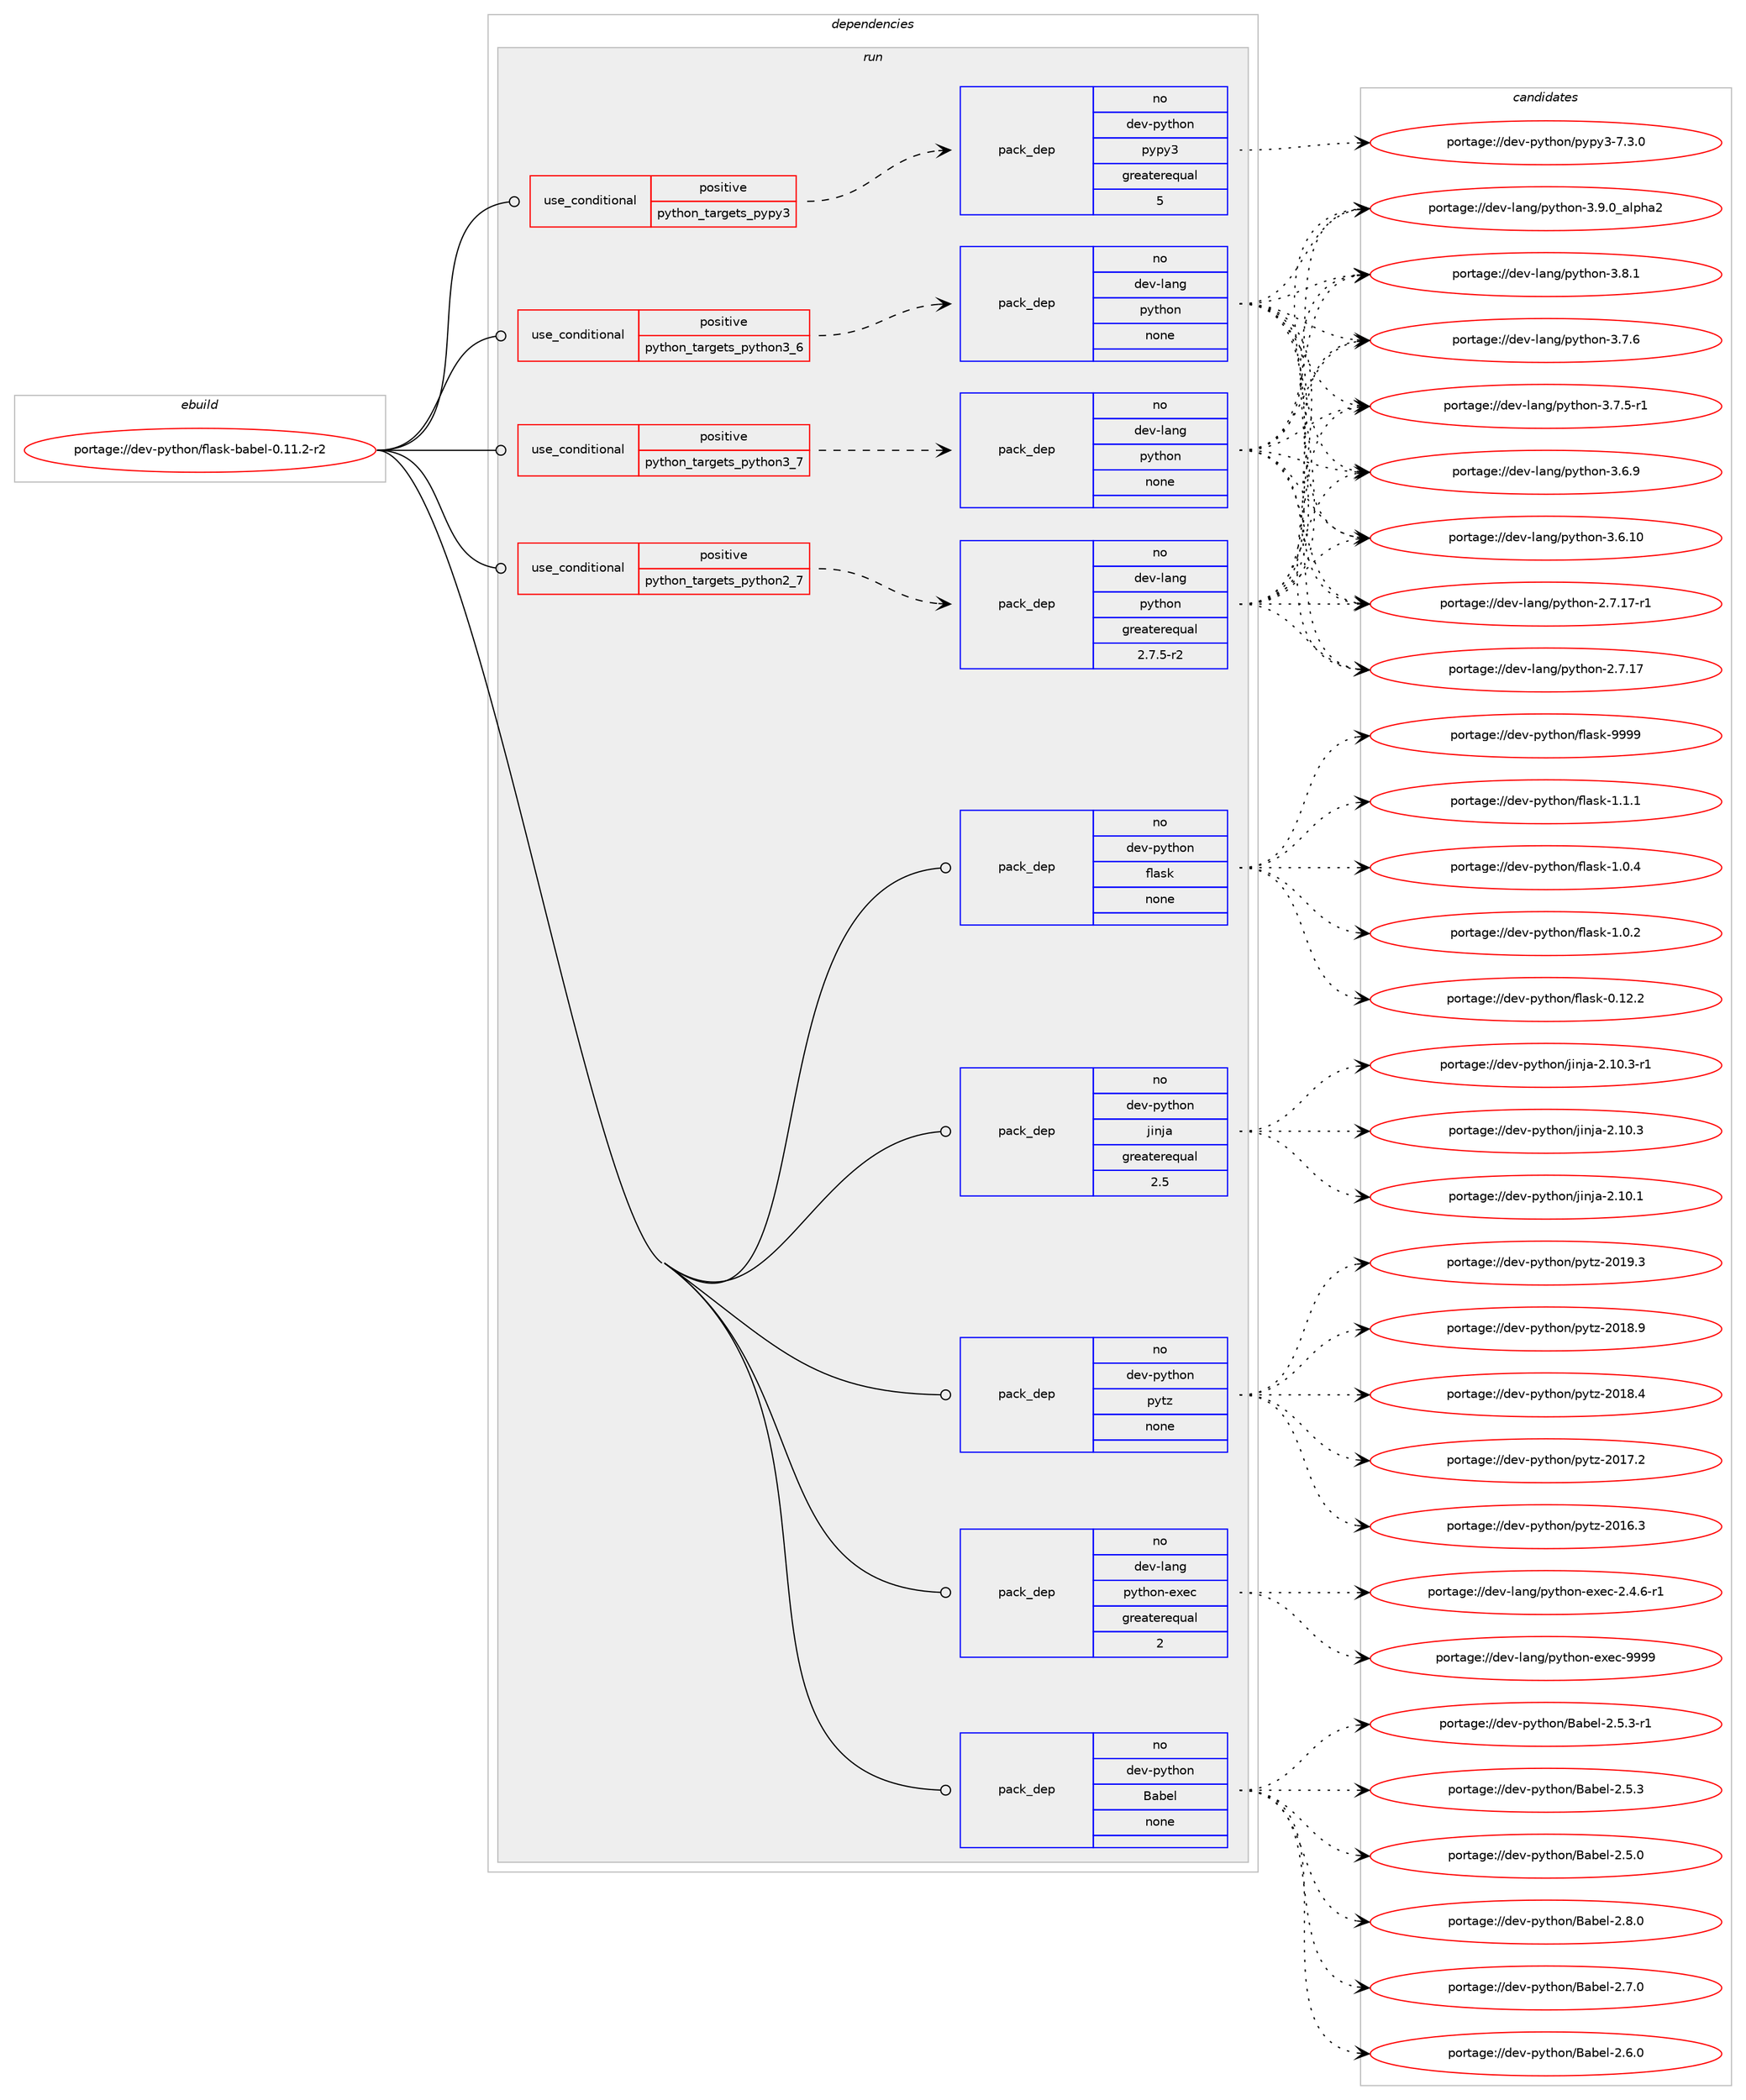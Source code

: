 digraph prolog {

# *************
# Graph options
# *************

newrank=true;
concentrate=true;
compound=true;
graph [rankdir=LR,fontname=Helvetica,fontsize=10,ranksep=1.5];#, ranksep=2.5, nodesep=0.2];
edge  [arrowhead=vee];
node  [fontname=Helvetica,fontsize=10];

# **********
# The ebuild
# **********

subgraph cluster_leftcol {
color=gray;
label=<<i>ebuild</i>>;
id [label="portage://dev-python/flask-babel-0.11.2-r2", color=red, width=4, href="../dev-python/flask-babel-0.11.2-r2.svg"];
}

# ****************
# The dependencies
# ****************

subgraph cluster_midcol {
color=gray;
label=<<i>dependencies</i>>;
subgraph cluster_compile {
fillcolor="#eeeeee";
style=filled;
label=<<i>compile</i>>;
}
subgraph cluster_compileandrun {
fillcolor="#eeeeee";
style=filled;
label=<<i>compile and run</i>>;
}
subgraph cluster_run {
fillcolor="#eeeeee";
style=filled;
label=<<i>run</i>>;
subgraph cond115909 {
dependency460988 [label=<<TABLE BORDER="0" CELLBORDER="1" CELLSPACING="0" CELLPADDING="4"><TR><TD ROWSPAN="3" CELLPADDING="10">use_conditional</TD></TR><TR><TD>positive</TD></TR><TR><TD>python_targets_pypy3</TD></TR></TABLE>>, shape=none, color=red];
subgraph pack340089 {
dependency460989 [label=<<TABLE BORDER="0" CELLBORDER="1" CELLSPACING="0" CELLPADDING="4" WIDTH="220"><TR><TD ROWSPAN="6" CELLPADDING="30">pack_dep</TD></TR><TR><TD WIDTH="110">no</TD></TR><TR><TD>dev-python</TD></TR><TR><TD>pypy3</TD></TR><TR><TD>greaterequal</TD></TR><TR><TD>5</TD></TR></TABLE>>, shape=none, color=blue];
}
dependency460988:e -> dependency460989:w [weight=20,style="dashed",arrowhead="vee"];
}
id:e -> dependency460988:w [weight=20,style="solid",arrowhead="odot"];
subgraph cond115910 {
dependency460990 [label=<<TABLE BORDER="0" CELLBORDER="1" CELLSPACING="0" CELLPADDING="4"><TR><TD ROWSPAN="3" CELLPADDING="10">use_conditional</TD></TR><TR><TD>positive</TD></TR><TR><TD>python_targets_python2_7</TD></TR></TABLE>>, shape=none, color=red];
subgraph pack340090 {
dependency460991 [label=<<TABLE BORDER="0" CELLBORDER="1" CELLSPACING="0" CELLPADDING="4" WIDTH="220"><TR><TD ROWSPAN="6" CELLPADDING="30">pack_dep</TD></TR><TR><TD WIDTH="110">no</TD></TR><TR><TD>dev-lang</TD></TR><TR><TD>python</TD></TR><TR><TD>greaterequal</TD></TR><TR><TD>2.7.5-r2</TD></TR></TABLE>>, shape=none, color=blue];
}
dependency460990:e -> dependency460991:w [weight=20,style="dashed",arrowhead="vee"];
}
id:e -> dependency460990:w [weight=20,style="solid",arrowhead="odot"];
subgraph cond115911 {
dependency460992 [label=<<TABLE BORDER="0" CELLBORDER="1" CELLSPACING="0" CELLPADDING="4"><TR><TD ROWSPAN="3" CELLPADDING="10">use_conditional</TD></TR><TR><TD>positive</TD></TR><TR><TD>python_targets_python3_6</TD></TR></TABLE>>, shape=none, color=red];
subgraph pack340091 {
dependency460993 [label=<<TABLE BORDER="0" CELLBORDER="1" CELLSPACING="0" CELLPADDING="4" WIDTH="220"><TR><TD ROWSPAN="6" CELLPADDING="30">pack_dep</TD></TR><TR><TD WIDTH="110">no</TD></TR><TR><TD>dev-lang</TD></TR><TR><TD>python</TD></TR><TR><TD>none</TD></TR><TR><TD></TD></TR></TABLE>>, shape=none, color=blue];
}
dependency460992:e -> dependency460993:w [weight=20,style="dashed",arrowhead="vee"];
}
id:e -> dependency460992:w [weight=20,style="solid",arrowhead="odot"];
subgraph cond115912 {
dependency460994 [label=<<TABLE BORDER="0" CELLBORDER="1" CELLSPACING="0" CELLPADDING="4"><TR><TD ROWSPAN="3" CELLPADDING="10">use_conditional</TD></TR><TR><TD>positive</TD></TR><TR><TD>python_targets_python3_7</TD></TR></TABLE>>, shape=none, color=red];
subgraph pack340092 {
dependency460995 [label=<<TABLE BORDER="0" CELLBORDER="1" CELLSPACING="0" CELLPADDING="4" WIDTH="220"><TR><TD ROWSPAN="6" CELLPADDING="30">pack_dep</TD></TR><TR><TD WIDTH="110">no</TD></TR><TR><TD>dev-lang</TD></TR><TR><TD>python</TD></TR><TR><TD>none</TD></TR><TR><TD></TD></TR></TABLE>>, shape=none, color=blue];
}
dependency460994:e -> dependency460995:w [weight=20,style="dashed",arrowhead="vee"];
}
id:e -> dependency460994:w [weight=20,style="solid",arrowhead="odot"];
subgraph pack340093 {
dependency460996 [label=<<TABLE BORDER="0" CELLBORDER="1" CELLSPACING="0" CELLPADDING="4" WIDTH="220"><TR><TD ROWSPAN="6" CELLPADDING="30">pack_dep</TD></TR><TR><TD WIDTH="110">no</TD></TR><TR><TD>dev-lang</TD></TR><TR><TD>python-exec</TD></TR><TR><TD>greaterequal</TD></TR><TR><TD>2</TD></TR></TABLE>>, shape=none, color=blue];
}
id:e -> dependency460996:w [weight=20,style="solid",arrowhead="odot"];
subgraph pack340094 {
dependency460997 [label=<<TABLE BORDER="0" CELLBORDER="1" CELLSPACING="0" CELLPADDING="4" WIDTH="220"><TR><TD ROWSPAN="6" CELLPADDING="30">pack_dep</TD></TR><TR><TD WIDTH="110">no</TD></TR><TR><TD>dev-python</TD></TR><TR><TD>Babel</TD></TR><TR><TD>none</TD></TR><TR><TD></TD></TR></TABLE>>, shape=none, color=blue];
}
id:e -> dependency460997:w [weight=20,style="solid",arrowhead="odot"];
subgraph pack340095 {
dependency460998 [label=<<TABLE BORDER="0" CELLBORDER="1" CELLSPACING="0" CELLPADDING="4" WIDTH="220"><TR><TD ROWSPAN="6" CELLPADDING="30">pack_dep</TD></TR><TR><TD WIDTH="110">no</TD></TR><TR><TD>dev-python</TD></TR><TR><TD>flask</TD></TR><TR><TD>none</TD></TR><TR><TD></TD></TR></TABLE>>, shape=none, color=blue];
}
id:e -> dependency460998:w [weight=20,style="solid",arrowhead="odot"];
subgraph pack340096 {
dependency460999 [label=<<TABLE BORDER="0" CELLBORDER="1" CELLSPACING="0" CELLPADDING="4" WIDTH="220"><TR><TD ROWSPAN="6" CELLPADDING="30">pack_dep</TD></TR><TR><TD WIDTH="110">no</TD></TR><TR><TD>dev-python</TD></TR><TR><TD>jinja</TD></TR><TR><TD>greaterequal</TD></TR><TR><TD>2.5</TD></TR></TABLE>>, shape=none, color=blue];
}
id:e -> dependency460999:w [weight=20,style="solid",arrowhead="odot"];
subgraph pack340097 {
dependency461000 [label=<<TABLE BORDER="0" CELLBORDER="1" CELLSPACING="0" CELLPADDING="4" WIDTH="220"><TR><TD ROWSPAN="6" CELLPADDING="30">pack_dep</TD></TR><TR><TD WIDTH="110">no</TD></TR><TR><TD>dev-python</TD></TR><TR><TD>pytz</TD></TR><TR><TD>none</TD></TR><TR><TD></TD></TR></TABLE>>, shape=none, color=blue];
}
id:e -> dependency461000:w [weight=20,style="solid",arrowhead="odot"];
}
}

# **************
# The candidates
# **************

subgraph cluster_choices {
rank=same;
color=gray;
label=<<i>candidates</i>>;

subgraph choice340089 {
color=black;
nodesep=1;
choice100101118451121211161041111104711212111212151455546514648 [label="portage://dev-python/pypy3-7.3.0", color=red, width=4,href="../dev-python/pypy3-7.3.0.svg"];
dependency460989:e -> choice100101118451121211161041111104711212111212151455546514648:w [style=dotted,weight="100"];
}
subgraph choice340090 {
color=black;
nodesep=1;
choice10010111845108971101034711212111610411111045514657464895971081121049750 [label="portage://dev-lang/python-3.9.0_alpha2", color=red, width=4,href="../dev-lang/python-3.9.0_alpha2.svg"];
choice100101118451089711010347112121116104111110455146564649 [label="portage://dev-lang/python-3.8.1", color=red, width=4,href="../dev-lang/python-3.8.1.svg"];
choice100101118451089711010347112121116104111110455146554654 [label="portage://dev-lang/python-3.7.6", color=red, width=4,href="../dev-lang/python-3.7.6.svg"];
choice1001011184510897110103471121211161041111104551465546534511449 [label="portage://dev-lang/python-3.7.5-r1", color=red, width=4,href="../dev-lang/python-3.7.5-r1.svg"];
choice100101118451089711010347112121116104111110455146544657 [label="portage://dev-lang/python-3.6.9", color=red, width=4,href="../dev-lang/python-3.6.9.svg"];
choice10010111845108971101034711212111610411111045514654464948 [label="portage://dev-lang/python-3.6.10", color=red, width=4,href="../dev-lang/python-3.6.10.svg"];
choice100101118451089711010347112121116104111110455046554649554511449 [label="portage://dev-lang/python-2.7.17-r1", color=red, width=4,href="../dev-lang/python-2.7.17-r1.svg"];
choice10010111845108971101034711212111610411111045504655464955 [label="portage://dev-lang/python-2.7.17", color=red, width=4,href="../dev-lang/python-2.7.17.svg"];
dependency460991:e -> choice10010111845108971101034711212111610411111045514657464895971081121049750:w [style=dotted,weight="100"];
dependency460991:e -> choice100101118451089711010347112121116104111110455146564649:w [style=dotted,weight="100"];
dependency460991:e -> choice100101118451089711010347112121116104111110455146554654:w [style=dotted,weight="100"];
dependency460991:e -> choice1001011184510897110103471121211161041111104551465546534511449:w [style=dotted,weight="100"];
dependency460991:e -> choice100101118451089711010347112121116104111110455146544657:w [style=dotted,weight="100"];
dependency460991:e -> choice10010111845108971101034711212111610411111045514654464948:w [style=dotted,weight="100"];
dependency460991:e -> choice100101118451089711010347112121116104111110455046554649554511449:w [style=dotted,weight="100"];
dependency460991:e -> choice10010111845108971101034711212111610411111045504655464955:w [style=dotted,weight="100"];
}
subgraph choice340091 {
color=black;
nodesep=1;
choice10010111845108971101034711212111610411111045514657464895971081121049750 [label="portage://dev-lang/python-3.9.0_alpha2", color=red, width=4,href="../dev-lang/python-3.9.0_alpha2.svg"];
choice100101118451089711010347112121116104111110455146564649 [label="portage://dev-lang/python-3.8.1", color=red, width=4,href="../dev-lang/python-3.8.1.svg"];
choice100101118451089711010347112121116104111110455146554654 [label="portage://dev-lang/python-3.7.6", color=red, width=4,href="../dev-lang/python-3.7.6.svg"];
choice1001011184510897110103471121211161041111104551465546534511449 [label="portage://dev-lang/python-3.7.5-r1", color=red, width=4,href="../dev-lang/python-3.7.5-r1.svg"];
choice100101118451089711010347112121116104111110455146544657 [label="portage://dev-lang/python-3.6.9", color=red, width=4,href="../dev-lang/python-3.6.9.svg"];
choice10010111845108971101034711212111610411111045514654464948 [label="portage://dev-lang/python-3.6.10", color=red, width=4,href="../dev-lang/python-3.6.10.svg"];
choice100101118451089711010347112121116104111110455046554649554511449 [label="portage://dev-lang/python-2.7.17-r1", color=red, width=4,href="../dev-lang/python-2.7.17-r1.svg"];
choice10010111845108971101034711212111610411111045504655464955 [label="portage://dev-lang/python-2.7.17", color=red, width=4,href="../dev-lang/python-2.7.17.svg"];
dependency460993:e -> choice10010111845108971101034711212111610411111045514657464895971081121049750:w [style=dotted,weight="100"];
dependency460993:e -> choice100101118451089711010347112121116104111110455146564649:w [style=dotted,weight="100"];
dependency460993:e -> choice100101118451089711010347112121116104111110455146554654:w [style=dotted,weight="100"];
dependency460993:e -> choice1001011184510897110103471121211161041111104551465546534511449:w [style=dotted,weight="100"];
dependency460993:e -> choice100101118451089711010347112121116104111110455146544657:w [style=dotted,weight="100"];
dependency460993:e -> choice10010111845108971101034711212111610411111045514654464948:w [style=dotted,weight="100"];
dependency460993:e -> choice100101118451089711010347112121116104111110455046554649554511449:w [style=dotted,weight="100"];
dependency460993:e -> choice10010111845108971101034711212111610411111045504655464955:w [style=dotted,weight="100"];
}
subgraph choice340092 {
color=black;
nodesep=1;
choice10010111845108971101034711212111610411111045514657464895971081121049750 [label="portage://dev-lang/python-3.9.0_alpha2", color=red, width=4,href="../dev-lang/python-3.9.0_alpha2.svg"];
choice100101118451089711010347112121116104111110455146564649 [label="portage://dev-lang/python-3.8.1", color=red, width=4,href="../dev-lang/python-3.8.1.svg"];
choice100101118451089711010347112121116104111110455146554654 [label="portage://dev-lang/python-3.7.6", color=red, width=4,href="../dev-lang/python-3.7.6.svg"];
choice1001011184510897110103471121211161041111104551465546534511449 [label="portage://dev-lang/python-3.7.5-r1", color=red, width=4,href="../dev-lang/python-3.7.5-r1.svg"];
choice100101118451089711010347112121116104111110455146544657 [label="portage://dev-lang/python-3.6.9", color=red, width=4,href="../dev-lang/python-3.6.9.svg"];
choice10010111845108971101034711212111610411111045514654464948 [label="portage://dev-lang/python-3.6.10", color=red, width=4,href="../dev-lang/python-3.6.10.svg"];
choice100101118451089711010347112121116104111110455046554649554511449 [label="portage://dev-lang/python-2.7.17-r1", color=red, width=4,href="../dev-lang/python-2.7.17-r1.svg"];
choice10010111845108971101034711212111610411111045504655464955 [label="portage://dev-lang/python-2.7.17", color=red, width=4,href="../dev-lang/python-2.7.17.svg"];
dependency460995:e -> choice10010111845108971101034711212111610411111045514657464895971081121049750:w [style=dotted,weight="100"];
dependency460995:e -> choice100101118451089711010347112121116104111110455146564649:w [style=dotted,weight="100"];
dependency460995:e -> choice100101118451089711010347112121116104111110455146554654:w [style=dotted,weight="100"];
dependency460995:e -> choice1001011184510897110103471121211161041111104551465546534511449:w [style=dotted,weight="100"];
dependency460995:e -> choice100101118451089711010347112121116104111110455146544657:w [style=dotted,weight="100"];
dependency460995:e -> choice10010111845108971101034711212111610411111045514654464948:w [style=dotted,weight="100"];
dependency460995:e -> choice100101118451089711010347112121116104111110455046554649554511449:w [style=dotted,weight="100"];
dependency460995:e -> choice10010111845108971101034711212111610411111045504655464955:w [style=dotted,weight="100"];
}
subgraph choice340093 {
color=black;
nodesep=1;
choice10010111845108971101034711212111610411111045101120101994557575757 [label="portage://dev-lang/python-exec-9999", color=red, width=4,href="../dev-lang/python-exec-9999.svg"];
choice10010111845108971101034711212111610411111045101120101994550465246544511449 [label="portage://dev-lang/python-exec-2.4.6-r1", color=red, width=4,href="../dev-lang/python-exec-2.4.6-r1.svg"];
dependency460996:e -> choice10010111845108971101034711212111610411111045101120101994557575757:w [style=dotted,weight="100"];
dependency460996:e -> choice10010111845108971101034711212111610411111045101120101994550465246544511449:w [style=dotted,weight="100"];
}
subgraph choice340094 {
color=black;
nodesep=1;
choice1001011184511212111610411111047669798101108455046564648 [label="portage://dev-python/Babel-2.8.0", color=red, width=4,href="../dev-python/Babel-2.8.0.svg"];
choice1001011184511212111610411111047669798101108455046554648 [label="portage://dev-python/Babel-2.7.0", color=red, width=4,href="../dev-python/Babel-2.7.0.svg"];
choice1001011184511212111610411111047669798101108455046544648 [label="portage://dev-python/Babel-2.6.0", color=red, width=4,href="../dev-python/Babel-2.6.0.svg"];
choice10010111845112121116104111110476697981011084550465346514511449 [label="portage://dev-python/Babel-2.5.3-r1", color=red, width=4,href="../dev-python/Babel-2.5.3-r1.svg"];
choice1001011184511212111610411111047669798101108455046534651 [label="portage://dev-python/Babel-2.5.3", color=red, width=4,href="../dev-python/Babel-2.5.3.svg"];
choice1001011184511212111610411111047669798101108455046534648 [label="portage://dev-python/Babel-2.5.0", color=red, width=4,href="../dev-python/Babel-2.5.0.svg"];
dependency460997:e -> choice1001011184511212111610411111047669798101108455046564648:w [style=dotted,weight="100"];
dependency460997:e -> choice1001011184511212111610411111047669798101108455046554648:w [style=dotted,weight="100"];
dependency460997:e -> choice1001011184511212111610411111047669798101108455046544648:w [style=dotted,weight="100"];
dependency460997:e -> choice10010111845112121116104111110476697981011084550465346514511449:w [style=dotted,weight="100"];
dependency460997:e -> choice1001011184511212111610411111047669798101108455046534651:w [style=dotted,weight="100"];
dependency460997:e -> choice1001011184511212111610411111047669798101108455046534648:w [style=dotted,weight="100"];
}
subgraph choice340095 {
color=black;
nodesep=1;
choice1001011184511212111610411111047102108971151074557575757 [label="portage://dev-python/flask-9999", color=red, width=4,href="../dev-python/flask-9999.svg"];
choice100101118451121211161041111104710210897115107454946494649 [label="portage://dev-python/flask-1.1.1", color=red, width=4,href="../dev-python/flask-1.1.1.svg"];
choice100101118451121211161041111104710210897115107454946484652 [label="portage://dev-python/flask-1.0.4", color=red, width=4,href="../dev-python/flask-1.0.4.svg"];
choice100101118451121211161041111104710210897115107454946484650 [label="portage://dev-python/flask-1.0.2", color=red, width=4,href="../dev-python/flask-1.0.2.svg"];
choice10010111845112121116104111110471021089711510745484649504650 [label="portage://dev-python/flask-0.12.2", color=red, width=4,href="../dev-python/flask-0.12.2.svg"];
dependency460998:e -> choice1001011184511212111610411111047102108971151074557575757:w [style=dotted,weight="100"];
dependency460998:e -> choice100101118451121211161041111104710210897115107454946494649:w [style=dotted,weight="100"];
dependency460998:e -> choice100101118451121211161041111104710210897115107454946484652:w [style=dotted,weight="100"];
dependency460998:e -> choice100101118451121211161041111104710210897115107454946484650:w [style=dotted,weight="100"];
dependency460998:e -> choice10010111845112121116104111110471021089711510745484649504650:w [style=dotted,weight="100"];
}
subgraph choice340096 {
color=black;
nodesep=1;
choice100101118451121211161041111104710610511010697455046494846514511449 [label="portage://dev-python/jinja-2.10.3-r1", color=red, width=4,href="../dev-python/jinja-2.10.3-r1.svg"];
choice10010111845112121116104111110471061051101069745504649484651 [label="portage://dev-python/jinja-2.10.3", color=red, width=4,href="../dev-python/jinja-2.10.3.svg"];
choice10010111845112121116104111110471061051101069745504649484649 [label="portage://dev-python/jinja-2.10.1", color=red, width=4,href="../dev-python/jinja-2.10.1.svg"];
dependency460999:e -> choice100101118451121211161041111104710610511010697455046494846514511449:w [style=dotted,weight="100"];
dependency460999:e -> choice10010111845112121116104111110471061051101069745504649484651:w [style=dotted,weight="100"];
dependency460999:e -> choice10010111845112121116104111110471061051101069745504649484649:w [style=dotted,weight="100"];
}
subgraph choice340097 {
color=black;
nodesep=1;
choice100101118451121211161041111104711212111612245504849574651 [label="portage://dev-python/pytz-2019.3", color=red, width=4,href="../dev-python/pytz-2019.3.svg"];
choice100101118451121211161041111104711212111612245504849564657 [label="portage://dev-python/pytz-2018.9", color=red, width=4,href="../dev-python/pytz-2018.9.svg"];
choice100101118451121211161041111104711212111612245504849564652 [label="portage://dev-python/pytz-2018.4", color=red, width=4,href="../dev-python/pytz-2018.4.svg"];
choice100101118451121211161041111104711212111612245504849554650 [label="portage://dev-python/pytz-2017.2", color=red, width=4,href="../dev-python/pytz-2017.2.svg"];
choice100101118451121211161041111104711212111612245504849544651 [label="portage://dev-python/pytz-2016.3", color=red, width=4,href="../dev-python/pytz-2016.3.svg"];
dependency461000:e -> choice100101118451121211161041111104711212111612245504849574651:w [style=dotted,weight="100"];
dependency461000:e -> choice100101118451121211161041111104711212111612245504849564657:w [style=dotted,weight="100"];
dependency461000:e -> choice100101118451121211161041111104711212111612245504849564652:w [style=dotted,weight="100"];
dependency461000:e -> choice100101118451121211161041111104711212111612245504849554650:w [style=dotted,weight="100"];
dependency461000:e -> choice100101118451121211161041111104711212111612245504849544651:w [style=dotted,weight="100"];
}
}

}
